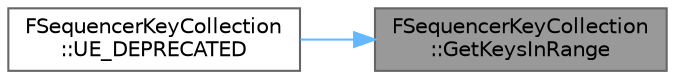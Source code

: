 digraph "FSequencerKeyCollection::GetKeysInRange"
{
 // INTERACTIVE_SVG=YES
 // LATEX_PDF_SIZE
  bgcolor="transparent";
  edge [fontname=Helvetica,fontsize=10,labelfontname=Helvetica,labelfontsize=10];
  node [fontname=Helvetica,fontsize=10,shape=box,height=0.2,width=0.4];
  rankdir="RL";
  Node1 [id="Node000001",label="FSequencerKeyCollection\l::GetKeysInRange",height=0.2,width=0.4,color="gray40", fillcolor="grey60", style="filled", fontcolor="black",tooltip="Get a view of all key times that reside within the specified range."];
  Node1 -> Node2 [id="edge1_Node000001_Node000002",dir="back",color="steelblue1",style="solid",tooltip=" "];
  Node2 [id="Node000002",label="FSequencerKeyCollection\l::UE_DEPRECATED",height=0.2,width=0.4,color="grey40", fillcolor="white", style="filled",URL="$d1/d72/classFSequencerKeyCollection.html#a2214285b4cbfb48708c9453a6b0ec45e",tooltip=" "];
}
